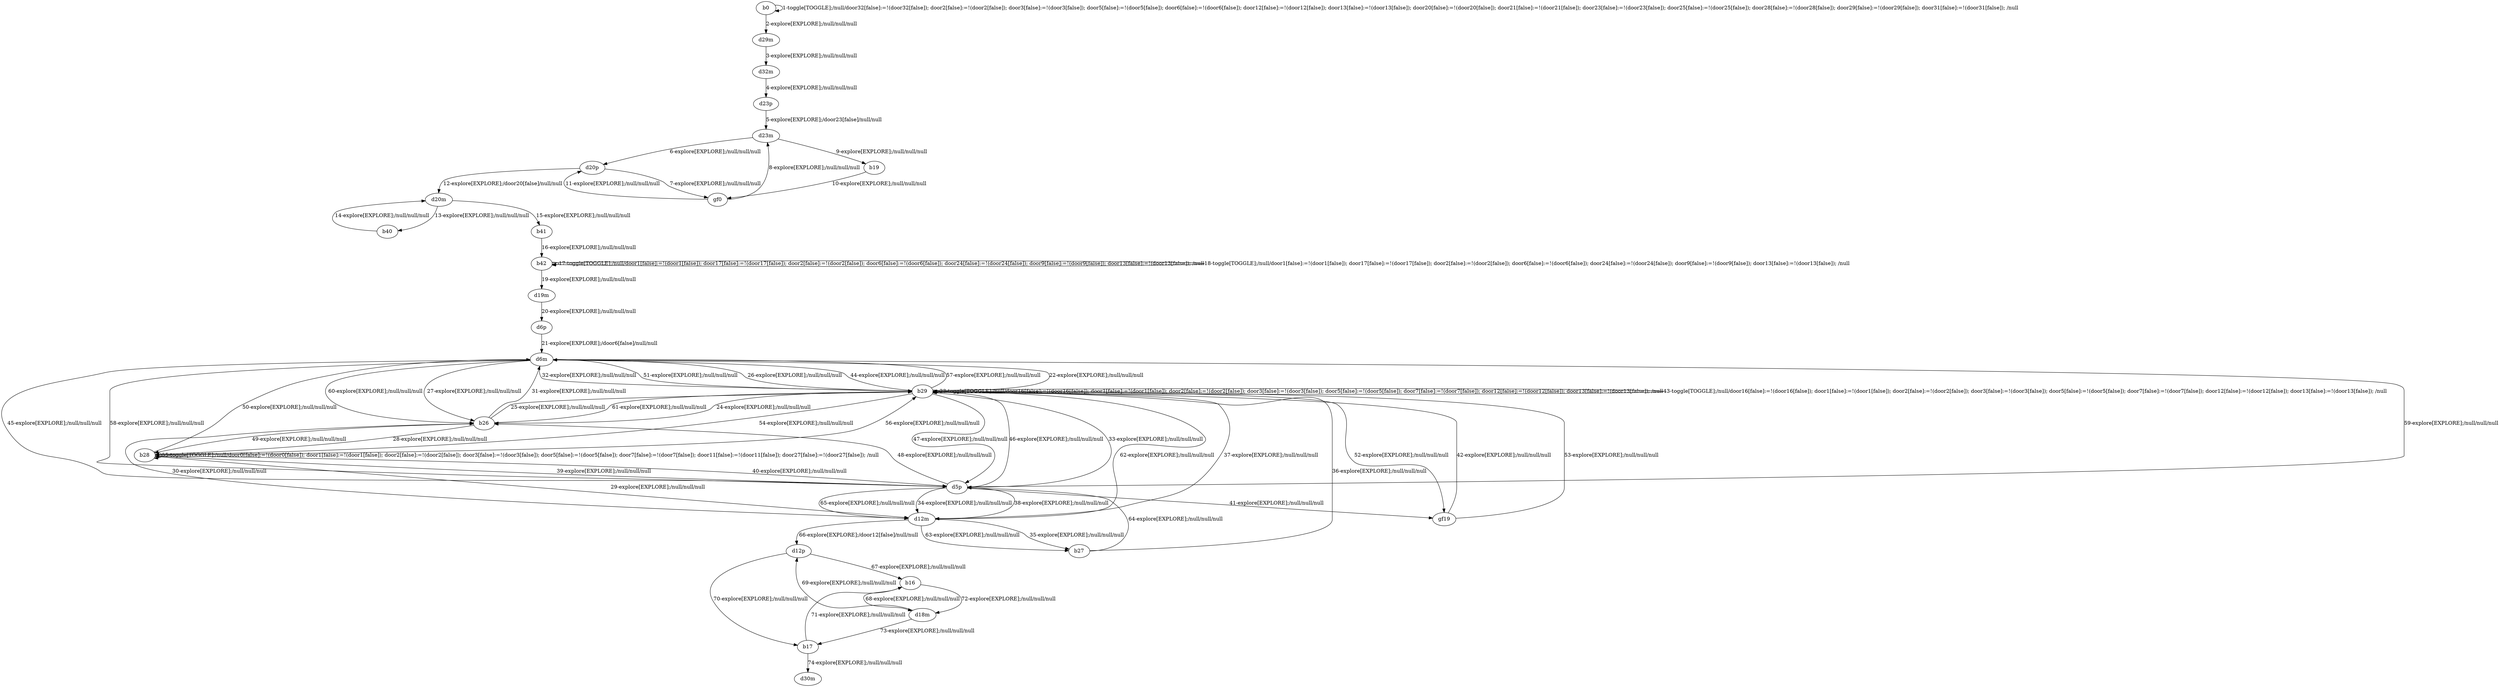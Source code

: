# Total number of goals covered by this test: 1
# b17 --> d30m

digraph g {
"b0" -> "b0" [label = "1-toggle[TOGGLE];/null/door32[false]:=!(door32[false]); door2[false]:=!(door2[false]); door3[false]:=!(door3[false]); door5[false]:=!(door5[false]); door6[false]:=!(door6[false]); door12[false]:=!(door12[false]); door13[false]:=!(door13[false]); door20[false]:=!(door20[false]); door21[false]:=!(door21[false]); door23[false]:=!(door23[false]); door25[false]:=!(door25[false]); door28[false]:=!(door28[false]); door29[false]:=!(door29[false]); door31[false]:=!(door31[false]); /null"];
"b0" -> "d29m" [label = "2-explore[EXPLORE];/null/null/null"];
"d29m" -> "d32m" [label = "3-explore[EXPLORE];/null/null/null"];
"d32m" -> "d23p" [label = "4-explore[EXPLORE];/null/null/null"];
"d23p" -> "d23m" [label = "5-explore[EXPLORE];/door23[false]/null/null"];
"d23m" -> "d20p" [label = "6-explore[EXPLORE];/null/null/null"];
"d20p" -> "gf0" [label = "7-explore[EXPLORE];/null/null/null"];
"gf0" -> "d23m" [label = "8-explore[EXPLORE];/null/null/null"];
"d23m" -> "b19" [label = "9-explore[EXPLORE];/null/null/null"];
"b19" -> "gf0" [label = "10-explore[EXPLORE];/null/null/null"];
"gf0" -> "d20p" [label = "11-explore[EXPLORE];/null/null/null"];
"d20p" -> "d20m" [label = "12-explore[EXPLORE];/door20[false]/null/null"];
"d20m" -> "b40" [label = "13-explore[EXPLORE];/null/null/null"];
"b40" -> "d20m" [label = "14-explore[EXPLORE];/null/null/null"];
"d20m" -> "b41" [label = "15-explore[EXPLORE];/null/null/null"];
"b41" -> "b42" [label = "16-explore[EXPLORE];/null/null/null"];
"b42" -> "b42" [label = "17-toggle[TOGGLE];/null/door1[false]:=!(door1[false]); door17[false]:=!(door17[false]); door2[false]:=!(door2[false]); door6[false]:=!(door6[false]); door24[false]:=!(door24[false]); door9[false]:=!(door9[false]); door13[false]:=!(door13[false]); /null"];
"b42" -> "b42" [label = "18-toggle[TOGGLE];/null/door1[false]:=!(door1[false]); door17[false]:=!(door17[false]); door2[false]:=!(door2[false]); door6[false]:=!(door6[false]); door24[false]:=!(door24[false]); door9[false]:=!(door9[false]); door13[false]:=!(door13[false]); /null"];
"b42" -> "d19m" [label = "19-explore[EXPLORE];/null/null/null"];
"d19m" -> "d6p" [label = "20-explore[EXPLORE];/null/null/null"];
"d6p" -> "d6m" [label = "21-explore[EXPLORE];/door6[false]/null/null"];
"d6m" -> "b29" [label = "22-explore[EXPLORE];/null/null/null"];
"b29" -> "b29" [label = "23-toggle[TOGGLE];/null/door16[false]:=!(door16[false]); door1[false]:=!(door1[false]); door2[false]:=!(door2[false]); door3[false]:=!(door3[false]); door5[false]:=!(door5[false]); door7[false]:=!(door7[false]); door12[false]:=!(door12[false]); door13[false]:=!(door13[false]); /null"];
"b29" -> "b26" [label = "24-explore[EXPLORE];/null/null/null"];
"b26" -> "b29" [label = "25-explore[EXPLORE];/null/null/null"];
"b29" -> "d6m" [label = "26-explore[EXPLORE];/null/null/null"];
"d6m" -> "b26" [label = "27-explore[EXPLORE];/null/null/null"];
"b26" -> "b28" [label = "28-explore[EXPLORE];/null/null/null"];
"b28" -> "d12m" [label = "29-explore[EXPLORE];/null/null/null"];
"d12m" -> "b26" [label = "30-explore[EXPLORE];/null/null/null"];
"b26" -> "d6m" [label = "31-explore[EXPLORE];/null/null/null"];
"d6m" -> "b29" [label = "32-explore[EXPLORE];/null/null/null"];
"b29" -> "d5p" [label = "33-explore[EXPLORE];/null/null/null"];
"d5p" -> "d12m" [label = "34-explore[EXPLORE];/null/null/null"];
"d12m" -> "b27" [label = "35-explore[EXPLORE];/null/null/null"];
"b27" -> "b29" [label = "36-explore[EXPLORE];/null/null/null"];
"b29" -> "d12m" [label = "37-explore[EXPLORE];/null/null/null"];
"d12m" -> "d5p" [label = "38-explore[EXPLORE];/null/null/null"];
"d5p" -> "b28" [label = "39-explore[EXPLORE];/null/null/null"];
"b28" -> "d5p" [label = "40-explore[EXPLORE];/null/null/null"];
"d5p" -> "gf19" [label = "41-explore[EXPLORE];/null/null/null"];
"gf19" -> "b29" [label = "42-explore[EXPLORE];/null/null/null"];
"b29" -> "b29" [label = "43-toggle[TOGGLE];/null/door16[false]:=!(door16[false]); door1[false]:=!(door1[false]); door2[false]:=!(door2[false]); door3[false]:=!(door3[false]); door5[false]:=!(door5[false]); door7[false]:=!(door7[false]); door12[false]:=!(door12[false]); door13[false]:=!(door13[false]); /null"];
"b29" -> "d6m" [label = "44-explore[EXPLORE];/null/null/null"];
"d6m" -> "d5p" [label = "45-explore[EXPLORE];/null/null/null"];
"d5p" -> "b29" [label = "46-explore[EXPLORE];/null/null/null"];
"b29" -> "d5p" [label = "47-explore[EXPLORE];/null/null/null"];
"d5p" -> "b26" [label = "48-explore[EXPLORE];/null/null/null"];
"b26" -> "b28" [label = "49-explore[EXPLORE];/null/null/null"];
"b28" -> "d6m" [label = "50-explore[EXPLORE];/null/null/null"];
"d6m" -> "b29" [label = "51-explore[EXPLORE];/null/null/null"];
"b29" -> "gf19" [label = "52-explore[EXPLORE];/null/null/null"];
"gf19" -> "b29" [label = "53-explore[EXPLORE];/null/null/null"];
"b29" -> "b28" [label = "54-explore[EXPLORE];/null/null/null"];
"b28" -> "b28" [label = "55-toggle[TOGGLE];/null/door0[false]:=!(door0[false]); door1[false]:=!(door1[false]); door2[false]:=!(door2[false]); door3[false]:=!(door3[false]); door5[false]:=!(door5[false]); door7[false]:=!(door7[false]); door11[false]:=!(door11[false]); door27[false]:=!(door27[false]); /null"];
"b28" -> "b29" [label = "56-explore[EXPLORE];/null/null/null"];
"b29" -> "d6m" [label = "57-explore[EXPLORE];/null/null/null"];
"d6m" -> "d5p" [label = "58-explore[EXPLORE];/null/null/null"];
"d5p" -> "d6m" [label = "59-explore[EXPLORE];/null/null/null"];
"d6m" -> "b26" [label = "60-explore[EXPLORE];/null/null/null"];
"b26" -> "b29" [label = "61-explore[EXPLORE];/null/null/null"];
"b29" -> "d12m" [label = "62-explore[EXPLORE];/null/null/null"];
"d12m" -> "b27" [label = "63-explore[EXPLORE];/null/null/null"];
"b27" -> "d5p" [label = "64-explore[EXPLORE];/null/null/null"];
"d5p" -> "d12m" [label = "65-explore[EXPLORE];/null/null/null"];
"d12m" -> "d12p" [label = "66-explore[EXPLORE];/door12[false]/null/null"];
"d12p" -> "b16" [label = "67-explore[EXPLORE];/null/null/null"];
"b16" -> "d18m" [label = "68-explore[EXPLORE];/null/null/null"];
"d18m" -> "d12p" [label = "69-explore[EXPLORE];/null/null/null"];
"d12p" -> "b17" [label = "70-explore[EXPLORE];/null/null/null"];
"b17" -> "b16" [label = "71-explore[EXPLORE];/null/null/null"];
"b16" -> "d18m" [label = "72-explore[EXPLORE];/null/null/null"];
"d18m" -> "b17" [label = "73-explore[EXPLORE];/null/null/null"];
"b17" -> "d30m" [label = "74-explore[EXPLORE];/null/null/null"];
}